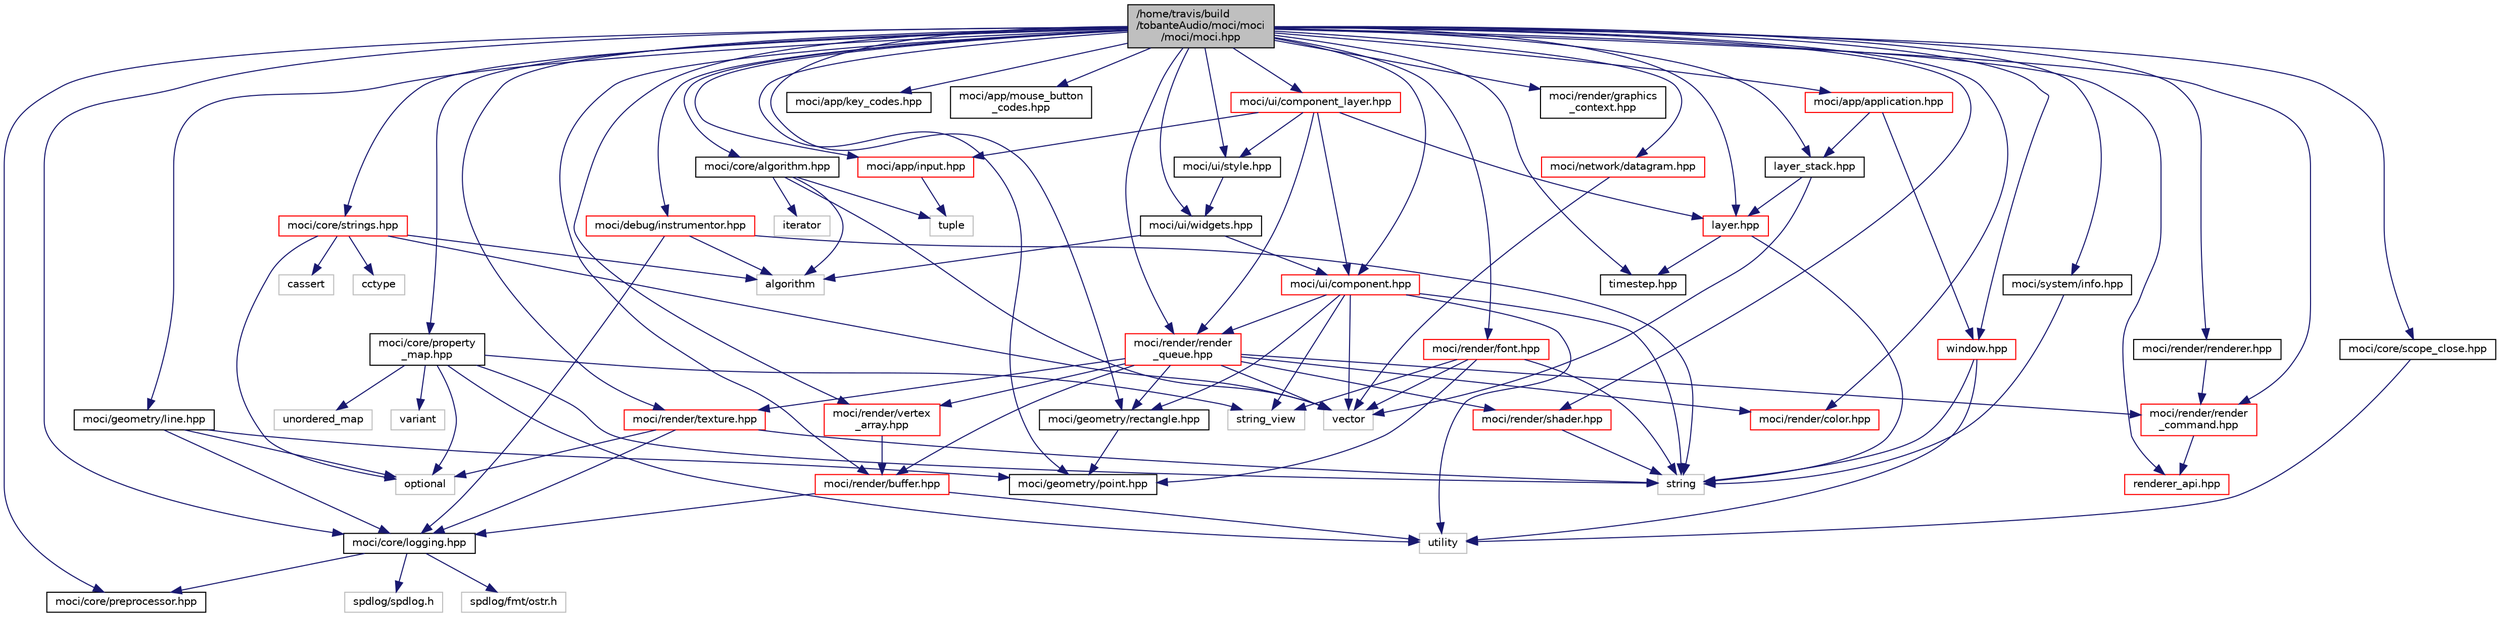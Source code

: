 digraph "/home/travis/build/tobanteAudio/moci/moci/moci/moci.hpp"
{
  edge [fontname="Helvetica",fontsize="10",labelfontname="Helvetica",labelfontsize="10"];
  node [fontname="Helvetica",fontsize="10",shape=record];
  Node0 [label="/home/travis/build\l/tobanteAudio/moci/moci\l/moci/moci.hpp",height=0.2,width=0.4,color="black", fillcolor="grey75", style="filled", fontcolor="black"];
  Node0 -> Node1 [color="midnightblue",fontsize="10",style="solid",fontname="Helvetica"];
  Node1 [label="moci/core/preprocessor.hpp",height=0.2,width=0.4,color="black", fillcolor="white", style="filled",URL="$preprocessor_8hpp.html"];
  Node0 -> Node2 [color="midnightblue",fontsize="10",style="solid",fontname="Helvetica"];
  Node2 [label="moci/core/algorithm.hpp",height=0.2,width=0.4,color="black", fillcolor="white", style="filled",URL="$algorithm_8hpp.html"];
  Node2 -> Node3 [color="midnightblue",fontsize="10",style="solid",fontname="Helvetica"];
  Node3 [label="algorithm",height=0.2,width=0.4,color="grey75", fillcolor="white", style="filled"];
  Node2 -> Node4 [color="midnightblue",fontsize="10",style="solid",fontname="Helvetica"];
  Node4 [label="iterator",height=0.2,width=0.4,color="grey75", fillcolor="white", style="filled"];
  Node2 -> Node5 [color="midnightblue",fontsize="10",style="solid",fontname="Helvetica"];
  Node5 [label="tuple",height=0.2,width=0.4,color="grey75", fillcolor="white", style="filled"];
  Node2 -> Node6 [color="midnightblue",fontsize="10",style="solid",fontname="Helvetica"];
  Node6 [label="vector",height=0.2,width=0.4,color="grey75", fillcolor="white", style="filled"];
  Node0 -> Node7 [color="midnightblue",fontsize="10",style="solid",fontname="Helvetica"];
  Node7 [label="moci/core/logging.hpp",height=0.2,width=0.4,color="black", fillcolor="white", style="filled",URL="$logging_8hpp.html"];
  Node7 -> Node1 [color="midnightblue",fontsize="10",style="solid",fontname="Helvetica"];
  Node7 -> Node8 [color="midnightblue",fontsize="10",style="solid",fontname="Helvetica"];
  Node8 [label="spdlog/fmt/ostr.h",height=0.2,width=0.4,color="grey75", fillcolor="white", style="filled"];
  Node7 -> Node9 [color="midnightblue",fontsize="10",style="solid",fontname="Helvetica"];
  Node9 [label="spdlog/spdlog.h",height=0.2,width=0.4,color="grey75", fillcolor="white", style="filled"];
  Node0 -> Node10 [color="midnightblue",fontsize="10",style="solid",fontname="Helvetica"];
  Node10 [label="moci/core/property\l_map.hpp",height=0.2,width=0.4,color="black", fillcolor="white", style="filled",URL="$property__map_8hpp.html"];
  Node10 -> Node11 [color="midnightblue",fontsize="10",style="solid",fontname="Helvetica"];
  Node11 [label="optional",height=0.2,width=0.4,color="grey75", fillcolor="white", style="filled"];
  Node10 -> Node12 [color="midnightblue",fontsize="10",style="solid",fontname="Helvetica"];
  Node12 [label="string",height=0.2,width=0.4,color="grey75", fillcolor="white", style="filled"];
  Node10 -> Node13 [color="midnightblue",fontsize="10",style="solid",fontname="Helvetica"];
  Node13 [label="string_view",height=0.2,width=0.4,color="grey75", fillcolor="white", style="filled"];
  Node10 -> Node14 [color="midnightblue",fontsize="10",style="solid",fontname="Helvetica"];
  Node14 [label="unordered_map",height=0.2,width=0.4,color="grey75", fillcolor="white", style="filled"];
  Node10 -> Node15 [color="midnightblue",fontsize="10",style="solid",fontname="Helvetica"];
  Node15 [label="utility",height=0.2,width=0.4,color="grey75", fillcolor="white", style="filled"];
  Node10 -> Node16 [color="midnightblue",fontsize="10",style="solid",fontname="Helvetica"];
  Node16 [label="variant",height=0.2,width=0.4,color="grey75", fillcolor="white", style="filled"];
  Node0 -> Node17 [color="midnightblue",fontsize="10",style="solid",fontname="Helvetica"];
  Node17 [label="moci/core/scope_close.hpp",height=0.2,width=0.4,color="black", fillcolor="white", style="filled",URL="$scope__close_8hpp.html"];
  Node17 -> Node15 [color="midnightblue",fontsize="10",style="solid",fontname="Helvetica"];
  Node0 -> Node18 [color="midnightblue",fontsize="10",style="solid",fontname="Helvetica"];
  Node18 [label="moci/core/strings.hpp",height=0.2,width=0.4,color="red", fillcolor="white", style="filled",URL="$strings_8hpp.html"];
  Node18 -> Node19 [color="midnightblue",fontsize="10",style="solid",fontname="Helvetica"];
  Node19 [label="cassert",height=0.2,width=0.4,color="grey75", fillcolor="white", style="filled"];
  Node18 -> Node20 [color="midnightblue",fontsize="10",style="solid",fontname="Helvetica"];
  Node20 [label="cctype",height=0.2,width=0.4,color="grey75", fillcolor="white", style="filled"];
  Node18 -> Node3 [color="midnightblue",fontsize="10",style="solid",fontname="Helvetica"];
  Node18 -> Node11 [color="midnightblue",fontsize="10",style="solid",fontname="Helvetica"];
  Node18 -> Node6 [color="midnightblue",fontsize="10",style="solid",fontname="Helvetica"];
  Node0 -> Node26 [color="midnightblue",fontsize="10",style="solid",fontname="Helvetica"];
  Node26 [label="moci/debug/instrumentor.hpp",height=0.2,width=0.4,color="red", fillcolor="white", style="filled",URL="$instrumentor_8hpp.html"];
  Node26 -> Node7 [color="midnightblue",fontsize="10",style="solid",fontname="Helvetica"];
  Node26 -> Node3 [color="midnightblue",fontsize="10",style="solid",fontname="Helvetica"];
  Node26 -> Node12 [color="midnightblue",fontsize="10",style="solid",fontname="Helvetica"];
  Node0 -> Node32 [color="midnightblue",fontsize="10",style="solid",fontname="Helvetica"];
  Node32 [label="moci/app/application.hpp",height=0.2,width=0.4,color="red", fillcolor="white", style="filled",URL="$application_8hpp.html"];
  Node32 -> Node35 [color="midnightblue",fontsize="10",style="solid",fontname="Helvetica"];
  Node35 [label="layer_stack.hpp",height=0.2,width=0.4,color="black", fillcolor="white", style="filled",URL="$layer__stack_8hpp.html"];
  Node35 -> Node36 [color="midnightblue",fontsize="10",style="solid",fontname="Helvetica"];
  Node36 [label="layer.hpp",height=0.2,width=0.4,color="red", fillcolor="white", style="filled",URL="$layer_8hpp.html"];
  Node36 -> Node37 [color="midnightblue",fontsize="10",style="solid",fontname="Helvetica"];
  Node37 [label="timestep.hpp",height=0.2,width=0.4,color="black", fillcolor="white", style="filled",URL="$timestep_8hpp.html"];
  Node36 -> Node12 [color="midnightblue",fontsize="10",style="solid",fontname="Helvetica"];
  Node35 -> Node6 [color="midnightblue",fontsize="10",style="solid",fontname="Helvetica"];
  Node32 -> Node38 [color="midnightblue",fontsize="10",style="solid",fontname="Helvetica"];
  Node38 [label="window.hpp",height=0.2,width=0.4,color="red", fillcolor="white", style="filled",URL="$window_8hpp.html"];
  Node38 -> Node12 [color="midnightblue",fontsize="10",style="solid",fontname="Helvetica"];
  Node38 -> Node15 [color="midnightblue",fontsize="10",style="solid",fontname="Helvetica"];
  Node0 -> Node48 [color="midnightblue",fontsize="10",style="solid",fontname="Helvetica"];
  Node48 [label="moci/app/input.hpp",height=0.2,width=0.4,color="red", fillcolor="white", style="filled",URL="$input_8hpp.html"];
  Node48 -> Node5 [color="midnightblue",fontsize="10",style="solid",fontname="Helvetica"];
  Node0 -> Node49 [color="midnightblue",fontsize="10",style="solid",fontname="Helvetica"];
  Node49 [label="moci/app/key_codes.hpp",height=0.2,width=0.4,color="black", fillcolor="white", style="filled",URL="$key__codes_8hpp.html"];
  Node0 -> Node36 [color="midnightblue",fontsize="10",style="solid",fontname="Helvetica"];
  Node0 -> Node35 [color="midnightblue",fontsize="10",style="solid",fontname="Helvetica"];
  Node0 -> Node50 [color="midnightblue",fontsize="10",style="solid",fontname="Helvetica"];
  Node50 [label="moci/app/mouse_button\l_codes.hpp",height=0.2,width=0.4,color="black", fillcolor="white", style="filled",URL="$mouse__button__codes_8hpp.html"];
  Node0 -> Node37 [color="midnightblue",fontsize="10",style="solid",fontname="Helvetica"];
  Node0 -> Node38 [color="midnightblue",fontsize="10",style="solid",fontname="Helvetica"];
  Node0 -> Node51 [color="midnightblue",fontsize="10",style="solid",fontname="Helvetica"];
  Node51 [label="moci/geometry/line.hpp",height=0.2,width=0.4,color="black", fillcolor="white", style="filled",URL="$line_8hpp.html"];
  Node51 -> Node7 [color="midnightblue",fontsize="10",style="solid",fontname="Helvetica"];
  Node51 -> Node52 [color="midnightblue",fontsize="10",style="solid",fontname="Helvetica"];
  Node52 [label="moci/geometry/point.hpp",height=0.2,width=0.4,color="black", fillcolor="white", style="filled",URL="$point_8hpp.html"];
  Node51 -> Node11 [color="midnightblue",fontsize="10",style="solid",fontname="Helvetica"];
  Node0 -> Node52 [color="midnightblue",fontsize="10",style="solid",fontname="Helvetica"];
  Node0 -> Node53 [color="midnightblue",fontsize="10",style="solid",fontname="Helvetica"];
  Node53 [label="moci/geometry/rectangle.hpp",height=0.2,width=0.4,color="black", fillcolor="white", style="filled",URL="$rectangle_8hpp.html"];
  Node53 -> Node52 [color="midnightblue",fontsize="10",style="solid",fontname="Helvetica"];
  Node0 -> Node54 [color="midnightblue",fontsize="10",style="solid",fontname="Helvetica"];
  Node54 [label="moci/network/datagram.hpp",height=0.2,width=0.4,color="red", fillcolor="white", style="filled",URL="$datagram_8hpp.html"];
  Node54 -> Node6 [color="midnightblue",fontsize="10",style="solid",fontname="Helvetica"];
  Node0 -> Node57 [color="midnightblue",fontsize="10",style="solid",fontname="Helvetica"];
  Node57 [label="moci/render/buffer.hpp",height=0.2,width=0.4,color="red", fillcolor="white", style="filled",URL="$buffer_8hpp.html"];
  Node57 -> Node7 [color="midnightblue",fontsize="10",style="solid",fontname="Helvetica"];
  Node57 -> Node15 [color="midnightblue",fontsize="10",style="solid",fontname="Helvetica"];
  Node0 -> Node60 [color="midnightblue",fontsize="10",style="solid",fontname="Helvetica"];
  Node60 [label="moci/render/color.hpp",height=0.2,width=0.4,color="red", fillcolor="white", style="filled",URL="$color_8hpp.html"];
  Node0 -> Node62 [color="midnightblue",fontsize="10",style="solid",fontname="Helvetica"];
  Node62 [label="moci/render/font.hpp",height=0.2,width=0.4,color="red", fillcolor="white", style="filled",URL="$font_8hpp.html"];
  Node62 -> Node52 [color="midnightblue",fontsize="10",style="solid",fontname="Helvetica"];
  Node62 -> Node12 [color="midnightblue",fontsize="10",style="solid",fontname="Helvetica"];
  Node62 -> Node13 [color="midnightblue",fontsize="10",style="solid",fontname="Helvetica"];
  Node62 -> Node6 [color="midnightblue",fontsize="10",style="solid",fontname="Helvetica"];
  Node0 -> Node64 [color="midnightblue",fontsize="10",style="solid",fontname="Helvetica"];
  Node64 [label="moci/render/graphics\l_context.hpp",height=0.2,width=0.4,color="black", fillcolor="white", style="filled",URL="$graphics__context_8hpp.html"];
  Node0 -> Node65 [color="midnightblue",fontsize="10",style="solid",fontname="Helvetica"];
  Node65 [label="moci/render/render\l_command.hpp",height=0.2,width=0.4,color="red", fillcolor="white", style="filled",URL="$render__command_8hpp.html"];
  Node65 -> Node66 [color="midnightblue",fontsize="10",style="solid",fontname="Helvetica"];
  Node66 [label="renderer_api.hpp",height=0.2,width=0.4,color="red", fillcolor="white", style="filled",URL="$renderer__api_8hpp.html"];
  Node0 -> Node67 [color="midnightblue",fontsize="10",style="solid",fontname="Helvetica"];
  Node67 [label="moci/render/render\l_queue.hpp",height=0.2,width=0.4,color="red", fillcolor="white", style="filled",URL="$render__queue_8hpp.html"];
  Node67 -> Node53 [color="midnightblue",fontsize="10",style="solid",fontname="Helvetica"];
  Node67 -> Node57 [color="midnightblue",fontsize="10",style="solid",fontname="Helvetica"];
  Node67 -> Node60 [color="midnightblue",fontsize="10",style="solid",fontname="Helvetica"];
  Node67 -> Node65 [color="midnightblue",fontsize="10",style="solid",fontname="Helvetica"];
  Node67 -> Node68 [color="midnightblue",fontsize="10",style="solid",fontname="Helvetica"];
  Node68 [label="moci/render/shader.hpp",height=0.2,width=0.4,color="red", fillcolor="white", style="filled",URL="$shader_8hpp.html"];
  Node68 -> Node12 [color="midnightblue",fontsize="10",style="solid",fontname="Helvetica"];
  Node67 -> Node69 [color="midnightblue",fontsize="10",style="solid",fontname="Helvetica"];
  Node69 [label="moci/render/texture.hpp",height=0.2,width=0.4,color="red", fillcolor="white", style="filled",URL="$texture_8hpp.html"];
  Node69 -> Node7 [color="midnightblue",fontsize="10",style="solid",fontname="Helvetica"];
  Node69 -> Node11 [color="midnightblue",fontsize="10",style="solid",fontname="Helvetica"];
  Node69 -> Node12 [color="midnightblue",fontsize="10",style="solid",fontname="Helvetica"];
  Node67 -> Node70 [color="midnightblue",fontsize="10",style="solid",fontname="Helvetica"];
  Node70 [label="moci/render/vertex\l_array.hpp",height=0.2,width=0.4,color="red", fillcolor="white", style="filled",URL="$vertex__array_8hpp.html"];
  Node70 -> Node57 [color="midnightblue",fontsize="10",style="solid",fontname="Helvetica"];
  Node67 -> Node6 [color="midnightblue",fontsize="10",style="solid",fontname="Helvetica"];
  Node0 -> Node71 [color="midnightblue",fontsize="10",style="solid",fontname="Helvetica"];
  Node71 [label="moci/render/renderer.hpp",height=0.2,width=0.4,color="black", fillcolor="white", style="filled",URL="$renderer_8hpp.html"];
  Node71 -> Node65 [color="midnightblue",fontsize="10",style="solid",fontname="Helvetica"];
  Node0 -> Node66 [color="midnightblue",fontsize="10",style="solid",fontname="Helvetica"];
  Node0 -> Node68 [color="midnightblue",fontsize="10",style="solid",fontname="Helvetica"];
  Node0 -> Node69 [color="midnightblue",fontsize="10",style="solid",fontname="Helvetica"];
  Node0 -> Node70 [color="midnightblue",fontsize="10",style="solid",fontname="Helvetica"];
  Node0 -> Node72 [color="midnightblue",fontsize="10",style="solid",fontname="Helvetica"];
  Node72 [label="moci/ui/component.hpp",height=0.2,width=0.4,color="red", fillcolor="white", style="filled",URL="$component_8hpp.html"];
  Node72 -> Node53 [color="midnightblue",fontsize="10",style="solid",fontname="Helvetica"];
  Node72 -> Node67 [color="midnightblue",fontsize="10",style="solid",fontname="Helvetica"];
  Node72 -> Node12 [color="midnightblue",fontsize="10",style="solid",fontname="Helvetica"];
  Node72 -> Node13 [color="midnightblue",fontsize="10",style="solid",fontname="Helvetica"];
  Node72 -> Node15 [color="midnightblue",fontsize="10",style="solid",fontname="Helvetica"];
  Node72 -> Node6 [color="midnightblue",fontsize="10",style="solid",fontname="Helvetica"];
  Node0 -> Node73 [color="midnightblue",fontsize="10",style="solid",fontname="Helvetica"];
  Node73 [label="moci/ui/component_layer.hpp",height=0.2,width=0.4,color="red", fillcolor="white", style="filled",URL="$component__layer_8hpp.html"];
  Node73 -> Node48 [color="midnightblue",fontsize="10",style="solid",fontname="Helvetica"];
  Node73 -> Node36 [color="midnightblue",fontsize="10",style="solid",fontname="Helvetica"];
  Node73 -> Node67 [color="midnightblue",fontsize="10",style="solid",fontname="Helvetica"];
  Node73 -> Node72 [color="midnightblue",fontsize="10",style="solid",fontname="Helvetica"];
  Node73 -> Node75 [color="midnightblue",fontsize="10",style="solid",fontname="Helvetica"];
  Node75 [label="moci/ui/style.hpp",height=0.2,width=0.4,color="black", fillcolor="white", style="filled",URL="$style_8hpp.html"];
  Node75 -> Node76 [color="midnightblue",fontsize="10",style="solid",fontname="Helvetica"];
  Node76 [label="moci/ui/widgets.hpp",height=0.2,width=0.4,color="black", fillcolor="white", style="filled",URL="$widgets_8hpp.html"];
  Node76 -> Node72 [color="midnightblue",fontsize="10",style="solid",fontname="Helvetica"];
  Node76 -> Node3 [color="midnightblue",fontsize="10",style="solid",fontname="Helvetica"];
  Node0 -> Node75 [color="midnightblue",fontsize="10",style="solid",fontname="Helvetica"];
  Node0 -> Node76 [color="midnightblue",fontsize="10",style="solid",fontname="Helvetica"];
  Node0 -> Node77 [color="midnightblue",fontsize="10",style="solid",fontname="Helvetica"];
  Node77 [label="moci/system/info.hpp",height=0.2,width=0.4,color="black", fillcolor="white", style="filled",URL="$info_8hpp.html"];
  Node77 -> Node12 [color="midnightblue",fontsize="10",style="solid",fontname="Helvetica"];
}
